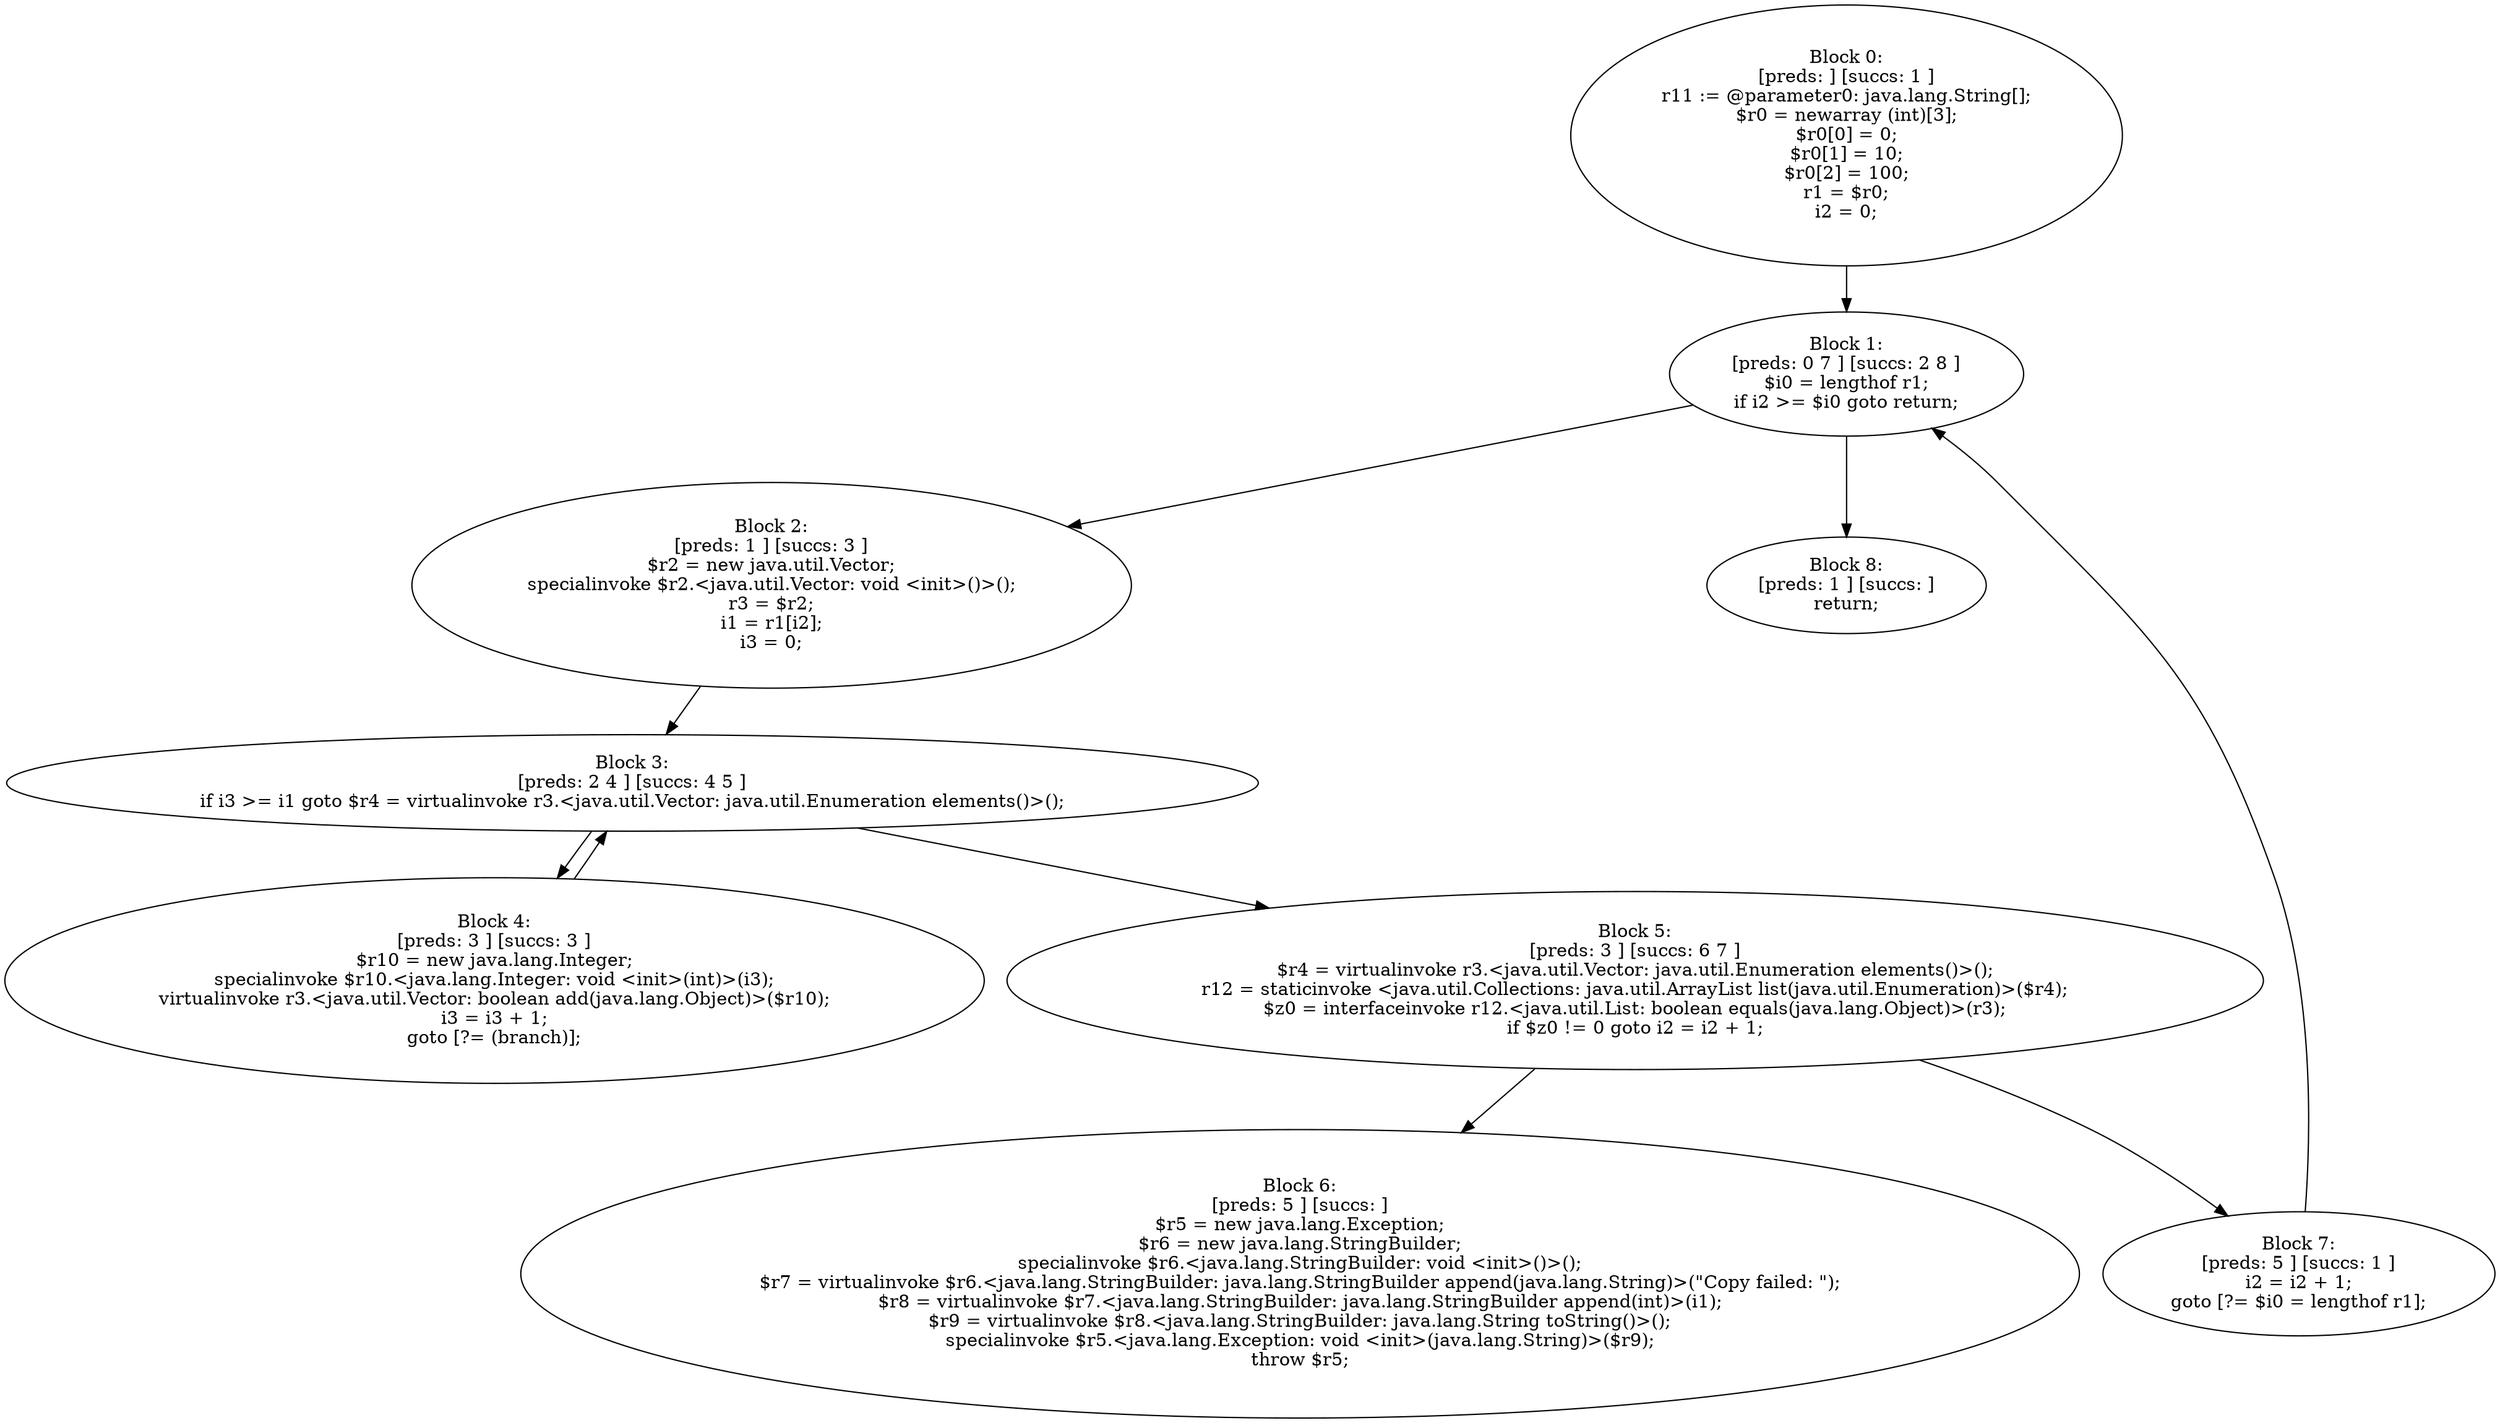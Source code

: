digraph "unitGraph" {
    "Block 0:
[preds: ] [succs: 1 ]
r11 := @parameter0: java.lang.String[];
$r0 = newarray (int)[3];
$r0[0] = 0;
$r0[1] = 10;
$r0[2] = 100;
r1 = $r0;
i2 = 0;
"
    "Block 1:
[preds: 0 7 ] [succs: 2 8 ]
$i0 = lengthof r1;
if i2 >= $i0 goto return;
"
    "Block 2:
[preds: 1 ] [succs: 3 ]
$r2 = new java.util.Vector;
specialinvoke $r2.<java.util.Vector: void <init>()>();
r3 = $r2;
i1 = r1[i2];
i3 = 0;
"
    "Block 3:
[preds: 2 4 ] [succs: 4 5 ]
if i3 >= i1 goto $r4 = virtualinvoke r3.<java.util.Vector: java.util.Enumeration elements()>();
"
    "Block 4:
[preds: 3 ] [succs: 3 ]
$r10 = new java.lang.Integer;
specialinvoke $r10.<java.lang.Integer: void <init>(int)>(i3);
virtualinvoke r3.<java.util.Vector: boolean add(java.lang.Object)>($r10);
i3 = i3 + 1;
goto [?= (branch)];
"
    "Block 5:
[preds: 3 ] [succs: 6 7 ]
$r4 = virtualinvoke r3.<java.util.Vector: java.util.Enumeration elements()>();
r12 = staticinvoke <java.util.Collections: java.util.ArrayList list(java.util.Enumeration)>($r4);
$z0 = interfaceinvoke r12.<java.util.List: boolean equals(java.lang.Object)>(r3);
if $z0 != 0 goto i2 = i2 + 1;
"
    "Block 6:
[preds: 5 ] [succs: ]
$r5 = new java.lang.Exception;
$r6 = new java.lang.StringBuilder;
specialinvoke $r6.<java.lang.StringBuilder: void <init>()>();
$r7 = virtualinvoke $r6.<java.lang.StringBuilder: java.lang.StringBuilder append(java.lang.String)>(\"Copy failed: \");
$r8 = virtualinvoke $r7.<java.lang.StringBuilder: java.lang.StringBuilder append(int)>(i1);
$r9 = virtualinvoke $r8.<java.lang.StringBuilder: java.lang.String toString()>();
specialinvoke $r5.<java.lang.Exception: void <init>(java.lang.String)>($r9);
throw $r5;
"
    "Block 7:
[preds: 5 ] [succs: 1 ]
i2 = i2 + 1;
goto [?= $i0 = lengthof r1];
"
    "Block 8:
[preds: 1 ] [succs: ]
return;
"
    "Block 0:
[preds: ] [succs: 1 ]
r11 := @parameter0: java.lang.String[];
$r0 = newarray (int)[3];
$r0[0] = 0;
$r0[1] = 10;
$r0[2] = 100;
r1 = $r0;
i2 = 0;
"->"Block 1:
[preds: 0 7 ] [succs: 2 8 ]
$i0 = lengthof r1;
if i2 >= $i0 goto return;
";
    "Block 1:
[preds: 0 7 ] [succs: 2 8 ]
$i0 = lengthof r1;
if i2 >= $i0 goto return;
"->"Block 2:
[preds: 1 ] [succs: 3 ]
$r2 = new java.util.Vector;
specialinvoke $r2.<java.util.Vector: void <init>()>();
r3 = $r2;
i1 = r1[i2];
i3 = 0;
";
    "Block 1:
[preds: 0 7 ] [succs: 2 8 ]
$i0 = lengthof r1;
if i2 >= $i0 goto return;
"->"Block 8:
[preds: 1 ] [succs: ]
return;
";
    "Block 2:
[preds: 1 ] [succs: 3 ]
$r2 = new java.util.Vector;
specialinvoke $r2.<java.util.Vector: void <init>()>();
r3 = $r2;
i1 = r1[i2];
i3 = 0;
"->"Block 3:
[preds: 2 4 ] [succs: 4 5 ]
if i3 >= i1 goto $r4 = virtualinvoke r3.<java.util.Vector: java.util.Enumeration elements()>();
";
    "Block 3:
[preds: 2 4 ] [succs: 4 5 ]
if i3 >= i1 goto $r4 = virtualinvoke r3.<java.util.Vector: java.util.Enumeration elements()>();
"->"Block 4:
[preds: 3 ] [succs: 3 ]
$r10 = new java.lang.Integer;
specialinvoke $r10.<java.lang.Integer: void <init>(int)>(i3);
virtualinvoke r3.<java.util.Vector: boolean add(java.lang.Object)>($r10);
i3 = i3 + 1;
goto [?= (branch)];
";
    "Block 3:
[preds: 2 4 ] [succs: 4 5 ]
if i3 >= i1 goto $r4 = virtualinvoke r3.<java.util.Vector: java.util.Enumeration elements()>();
"->"Block 5:
[preds: 3 ] [succs: 6 7 ]
$r4 = virtualinvoke r3.<java.util.Vector: java.util.Enumeration elements()>();
r12 = staticinvoke <java.util.Collections: java.util.ArrayList list(java.util.Enumeration)>($r4);
$z0 = interfaceinvoke r12.<java.util.List: boolean equals(java.lang.Object)>(r3);
if $z0 != 0 goto i2 = i2 + 1;
";
    "Block 4:
[preds: 3 ] [succs: 3 ]
$r10 = new java.lang.Integer;
specialinvoke $r10.<java.lang.Integer: void <init>(int)>(i3);
virtualinvoke r3.<java.util.Vector: boolean add(java.lang.Object)>($r10);
i3 = i3 + 1;
goto [?= (branch)];
"->"Block 3:
[preds: 2 4 ] [succs: 4 5 ]
if i3 >= i1 goto $r4 = virtualinvoke r3.<java.util.Vector: java.util.Enumeration elements()>();
";
    "Block 5:
[preds: 3 ] [succs: 6 7 ]
$r4 = virtualinvoke r3.<java.util.Vector: java.util.Enumeration elements()>();
r12 = staticinvoke <java.util.Collections: java.util.ArrayList list(java.util.Enumeration)>($r4);
$z0 = interfaceinvoke r12.<java.util.List: boolean equals(java.lang.Object)>(r3);
if $z0 != 0 goto i2 = i2 + 1;
"->"Block 6:
[preds: 5 ] [succs: ]
$r5 = new java.lang.Exception;
$r6 = new java.lang.StringBuilder;
specialinvoke $r6.<java.lang.StringBuilder: void <init>()>();
$r7 = virtualinvoke $r6.<java.lang.StringBuilder: java.lang.StringBuilder append(java.lang.String)>(\"Copy failed: \");
$r8 = virtualinvoke $r7.<java.lang.StringBuilder: java.lang.StringBuilder append(int)>(i1);
$r9 = virtualinvoke $r8.<java.lang.StringBuilder: java.lang.String toString()>();
specialinvoke $r5.<java.lang.Exception: void <init>(java.lang.String)>($r9);
throw $r5;
";
    "Block 5:
[preds: 3 ] [succs: 6 7 ]
$r4 = virtualinvoke r3.<java.util.Vector: java.util.Enumeration elements()>();
r12 = staticinvoke <java.util.Collections: java.util.ArrayList list(java.util.Enumeration)>($r4);
$z0 = interfaceinvoke r12.<java.util.List: boolean equals(java.lang.Object)>(r3);
if $z0 != 0 goto i2 = i2 + 1;
"->"Block 7:
[preds: 5 ] [succs: 1 ]
i2 = i2 + 1;
goto [?= $i0 = lengthof r1];
";
    "Block 7:
[preds: 5 ] [succs: 1 ]
i2 = i2 + 1;
goto [?= $i0 = lengthof r1];
"->"Block 1:
[preds: 0 7 ] [succs: 2 8 ]
$i0 = lengthof r1;
if i2 >= $i0 goto return;
";
}
